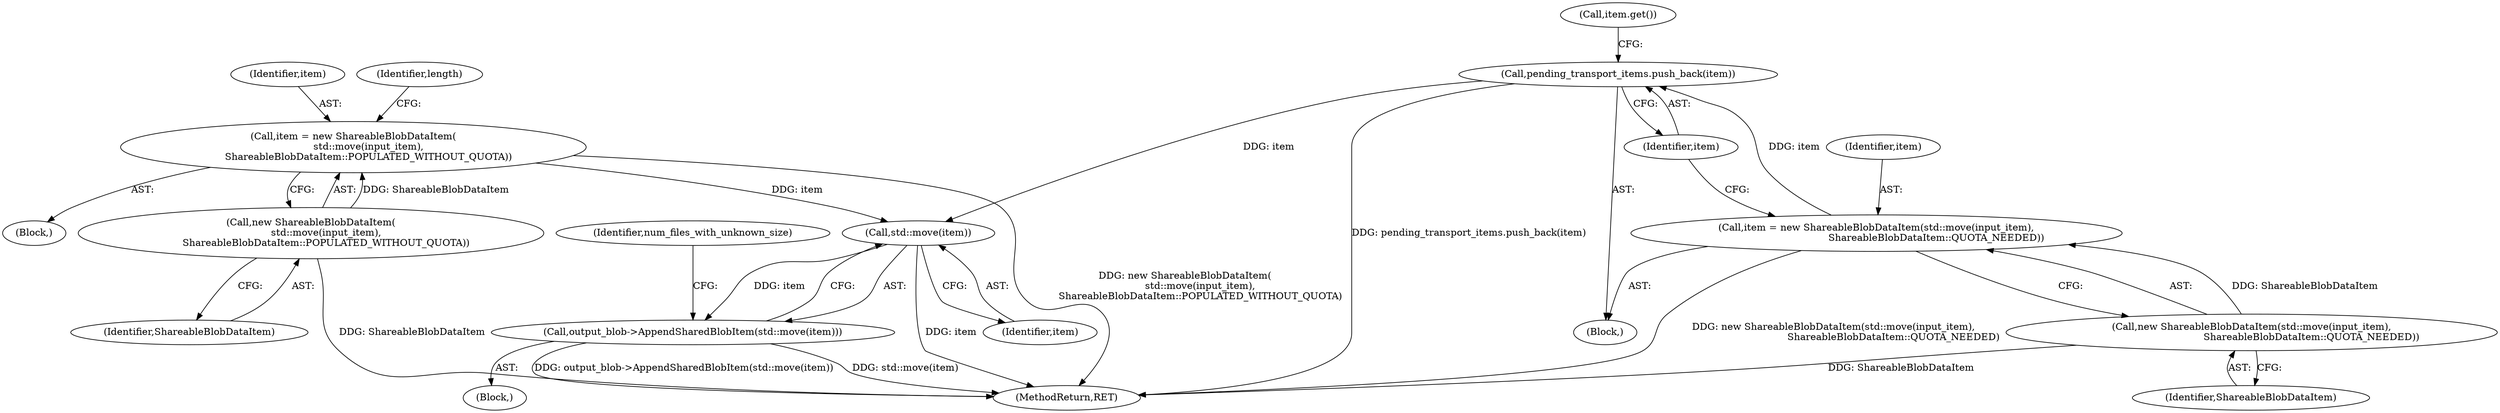 digraph "0_Chrome_11bd4bc92f3fe704631e3e6ad1dd1a4351641f7c@API" {
"1000407" [label="(Call,std::move(item))"];
"1000393" [label="(Call,item = new ShareableBlobDataItem(\n          std::move(input_item),\n          ShareableBlobDataItem::POPULATED_WITHOUT_QUOTA))"];
"1000395" [label="(Call,new ShareableBlobDataItem(\n          std::move(input_item),\n          ShareableBlobDataItem::POPULATED_WITHOUT_QUOTA))"];
"1000384" [label="(Call,pending_transport_items.push_back(item))"];
"1000380" [label="(Call,item = new ShareableBlobDataItem(std::move(input_item),\n                                       ShareableBlobDataItem::QUOTA_NEEDED))"];
"1000382" [label="(Call,new ShareableBlobDataItem(std::move(input_item),\n                                       ShareableBlobDataItem::QUOTA_NEEDED))"];
"1000406" [label="(Call,output_blob->AppendSharedBlobItem(std::move(item)))"];
"1000392" [label="(Block,)"];
"1000366" [label="(Block,)"];
"1000384" [label="(Call,pending_transport_items.push_back(item))"];
"1000381" [label="(Identifier,item)"];
"1000387" [label="(Call,item.get())"];
"1000394" [label="(Identifier,item)"];
"1000380" [label="(Call,item = new ShareableBlobDataItem(std::move(input_item),\n                                       ShareableBlobDataItem::QUOTA_NEEDED))"];
"1000382" [label="(Call,new ShareableBlobDataItem(std::move(input_item),\n                                       ShareableBlobDataItem::QUOTA_NEEDED))"];
"1000385" [label="(Identifier,item)"];
"1000395" [label="(Call,new ShareableBlobDataItem(\n          std::move(input_item),\n          ShareableBlobDataItem::POPULATED_WITHOUT_QUOTA))"];
"1000407" [label="(Call,std::move(item))"];
"1000399" [label="(Identifier,length)"];
"1000408" [label="(Identifier,item)"];
"1000406" [label="(Call,output_blob->AppendSharedBlobItem(std::move(item)))"];
"1000383" [label="(Identifier,ShareableBlobDataItem)"];
"1000396" [label="(Identifier,ShareableBlobDataItem)"];
"1000149" [label="(Block,)"];
"1000468" [label="(MethodReturn,RET)"];
"1000393" [label="(Call,item = new ShareableBlobDataItem(\n          std::move(input_item),\n          ShareableBlobDataItem::POPULATED_WITHOUT_QUOTA))"];
"1000412" [label="(Identifier,num_files_with_unknown_size)"];
"1000407" -> "1000406"  [label="AST: "];
"1000407" -> "1000408"  [label="CFG: "];
"1000408" -> "1000407"  [label="AST: "];
"1000406" -> "1000407"  [label="CFG: "];
"1000407" -> "1000468"  [label="DDG: item"];
"1000407" -> "1000406"  [label="DDG: item"];
"1000393" -> "1000407"  [label="DDG: item"];
"1000384" -> "1000407"  [label="DDG: item"];
"1000393" -> "1000392"  [label="AST: "];
"1000393" -> "1000395"  [label="CFG: "];
"1000394" -> "1000393"  [label="AST: "];
"1000395" -> "1000393"  [label="AST: "];
"1000399" -> "1000393"  [label="CFG: "];
"1000393" -> "1000468"  [label="DDG: new ShareableBlobDataItem(\n          std::move(input_item),\n          ShareableBlobDataItem::POPULATED_WITHOUT_QUOTA)"];
"1000395" -> "1000393"  [label="DDG: ShareableBlobDataItem"];
"1000395" -> "1000396"  [label="CFG: "];
"1000396" -> "1000395"  [label="AST: "];
"1000395" -> "1000468"  [label="DDG: ShareableBlobDataItem"];
"1000384" -> "1000366"  [label="AST: "];
"1000384" -> "1000385"  [label="CFG: "];
"1000385" -> "1000384"  [label="AST: "];
"1000387" -> "1000384"  [label="CFG: "];
"1000384" -> "1000468"  [label="DDG: pending_transport_items.push_back(item)"];
"1000380" -> "1000384"  [label="DDG: item"];
"1000380" -> "1000366"  [label="AST: "];
"1000380" -> "1000382"  [label="CFG: "];
"1000381" -> "1000380"  [label="AST: "];
"1000382" -> "1000380"  [label="AST: "];
"1000385" -> "1000380"  [label="CFG: "];
"1000380" -> "1000468"  [label="DDG: new ShareableBlobDataItem(std::move(input_item),\n                                       ShareableBlobDataItem::QUOTA_NEEDED)"];
"1000382" -> "1000380"  [label="DDG: ShareableBlobDataItem"];
"1000382" -> "1000383"  [label="CFG: "];
"1000383" -> "1000382"  [label="AST: "];
"1000382" -> "1000468"  [label="DDG: ShareableBlobDataItem"];
"1000406" -> "1000149"  [label="AST: "];
"1000412" -> "1000406"  [label="CFG: "];
"1000406" -> "1000468"  [label="DDG: std::move(item)"];
"1000406" -> "1000468"  [label="DDG: output_blob->AppendSharedBlobItem(std::move(item))"];
}
